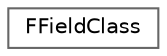 digraph "Graphical Class Hierarchy"
{
 // INTERACTIVE_SVG=YES
 // LATEX_PDF_SIZE
  bgcolor="transparent";
  edge [fontname=Helvetica,fontsize=10,labelfontname=Helvetica,labelfontsize=10];
  node [fontname=Helvetica,fontsize=10,shape=box,height=0.2,width=0.4];
  rankdir="LR";
  Node0 [id="Node000000",label="FFieldClass",height=0.2,width=0.4,color="grey40", fillcolor="white", style="filled",URL="$de/dc5/classFFieldClass.html",tooltip="Object representing a type of an FField struct."];
}
